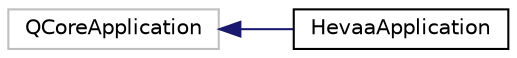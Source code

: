 digraph "Иерархия классов. Графический вид."
{
 // LATEX_PDF_SIZE
  edge [fontname="Helvetica",fontsize="10",labelfontname="Helvetica",labelfontsize="10"];
  node [fontname="Helvetica",fontsize="10",shape=record];
  rankdir="LR";
  Node31 [label="QCoreApplication",height=0.2,width=0.4,color="grey75", fillcolor="white", style="filled",tooltip=" "];
  Node31 -> Node0 [dir="back",color="midnightblue",fontsize="10",style="solid",fontname="Helvetica"];
  Node0 [label="HevaaApplication",height=0.2,width=0.4,color="black", fillcolor="white", style="filled",URL="$class_hevaa_application.html",tooltip="Телеграм-бот управления счетами в Тинькофф Инвестициях"];
}
